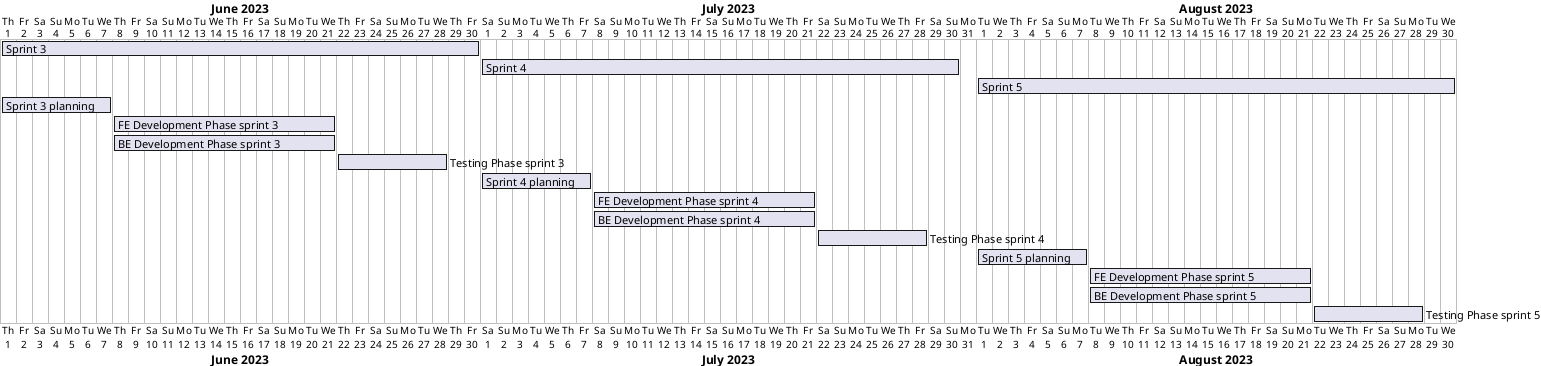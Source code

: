 @startgantt sprint timeline 2
[Sprint 3] lasts 30 days
[Sprint 4] lasts 30 days
[Sprint 5] lasts 30 days
[Sprint 3 planning] lasts 7 days
[FE Development Phase sprint 3] lasts 14 days 
[BE Development Phase sprint 3] lasts 14 days
[Testing Phase sprint 3] lasts 7 days

[Sprint 4 planning] lasts 7 days
[FE Development Phase sprint 4] lasts 14 days 
[BE Development Phase sprint 4] lasts 14 days
[Testing Phase sprint 4] lasts 7 days

[Sprint 5 planning] lasts 7 days
[FE Development Phase sprint 5] lasts 14 days 
[BE Development Phase sprint 5] lasts 14 days
[Testing Phase sprint 5] lasts 7 days

Project starts 2023-06-01
[Sprint 3] starts 2023-06-01
[Sprint 4] starts 2023-07-01
[Sprint 5] starts 2023-08-01

[Sprint 3 planning] starts 2023-06-01
[FE Development Phase sprint 3] starts 2023-06-08 
[BE Development Phase sprint 3] starts 2023-06-08
[Testing Phase sprint 3] starts 2023-06-22

[Sprint 4 planning] starts 2023-07-01
[FE Development Phase sprint 4] starts 2023-07-08 
[BE Development Phase sprint 4] starts 2023-07-08
[Testing Phase sprint 4] starts 2023-07-22

[Sprint 5 planning] starts 2023-08-01
[FE Development Phase sprint 5] starts 2023-08-08 
[BE Development Phase sprint 5] starts 2023-08-08
[Testing Phase sprint 5] starts 2023-08-22
@endgantt